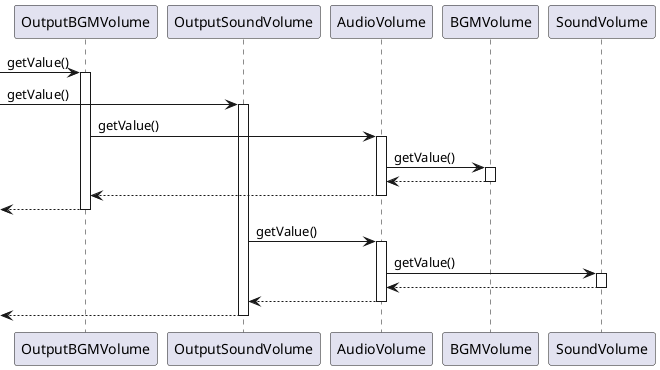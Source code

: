 @startuml audio_seq_pull_refactor 

-> OutputBGMVolume : getValue()
activate OutputBGMVolume

-> OutputSoundVolume : getValue()
activate OutputSoundVolume

OutputBGMVolume -> AudioVolume : getValue()
activate AudioVolume

AudioVolume -> BGMVolume : getValue()
activate BGMVolume
BGMVolume --> AudioVolume
deactivate BGMVolume

AudioVolume --> OutputBGMVolume
deactivate AudioVolume

<-- OutputBGMVolume 
deactivate OutputBGMVolume


OutputSoundVolume -> AudioVolume : getValue()
activate AudioVolume

AudioVolume -> SoundVolume : getValue()
activate SoundVolume
SoundVolume --> AudioVolume
deactivate SoundVolume

AudioVolume --> OutputSoundVolume
deactivate AudioVolume
<-- OutputSoundVolume
deactivate OutputSoundVolume

@enduml